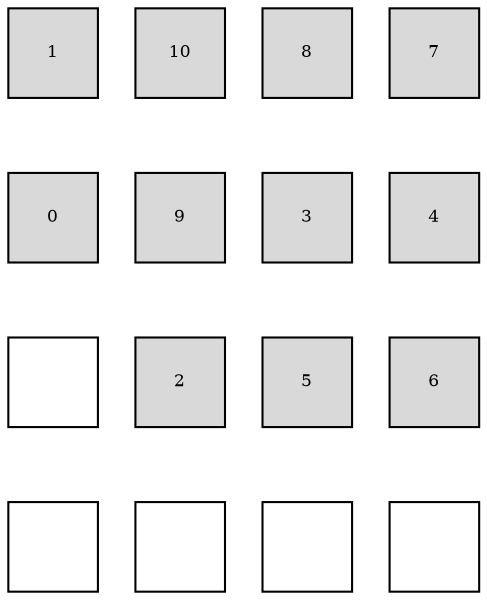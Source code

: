 digraph layout{
 rankdir=TB;
 splines=ortho;
 node [style=filled shape=square fixedsize=true width=0.6];
0[label="1", fontsize=8, fillcolor="#d9d9d9"];
1[label="10", fontsize=8, fillcolor="#d9d9d9"];
2[label="8", fontsize=8, fillcolor="#d9d9d9"];
3[label="7", fontsize=8, fillcolor="#d9d9d9"];
4[label="0", fontsize=8, fillcolor="#d9d9d9"];
5[label="9", fontsize=8, fillcolor="#d9d9d9"];
6[label="3", fontsize=8, fillcolor="#d9d9d9"];
7[label="4", fontsize=8, fillcolor="#d9d9d9"];
8[label="", fontsize=8, fillcolor="#ffffff"];
9[label="2", fontsize=8, fillcolor="#d9d9d9"];
10[label="5", fontsize=8, fillcolor="#d9d9d9"];
11[label="6", fontsize=8, fillcolor="#d9d9d9"];
12[label="", fontsize=8, fillcolor="#ffffff"];
13[label="", fontsize=8, fillcolor="#ffffff"];
14[label="", fontsize=8, fillcolor="#ffffff"];
15[label="", fontsize=8, fillcolor="#ffffff"];
edge [constraint=true, style=invis];
0 -> 4 -> 8 -> 12;
1 -> 5 -> 9 -> 13;
2 -> 6 -> 10 -> 14;
3 -> 7 -> 11 -> 15;
rank = same {0 -> 1 -> 2 -> 3};
rank = same {4 -> 5 -> 6 -> 7};
rank = same {8 -> 9 -> 10 -> 11};
rank = same {12 -> 13 -> 14 -> 15};
}